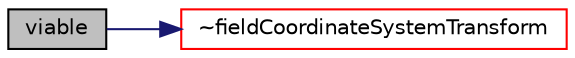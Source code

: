 digraph "viable"
{
  bgcolor="transparent";
  edge [fontname="Helvetica",fontsize="10",labelfontname="Helvetica",labelfontsize="10"];
  node [fontname="Helvetica",fontsize="10",shape=record];
  rankdir="LR";
  Node1 [label="viable",height=0.2,width=0.4,color="black", fillcolor="grey75", style="filled", fontcolor="black"];
  Node1 -> Node2 [color="midnightblue",fontsize="10",style="solid",fontname="Helvetica"];
  Node2 [label="~fieldCoordinateSystemTransform",height=0.2,width=0.4,color="red",URL="$a00769.html#a0846a6d0d877b6f3a30fa0c0ad7aa109",tooltip="Destructor. "];
}
